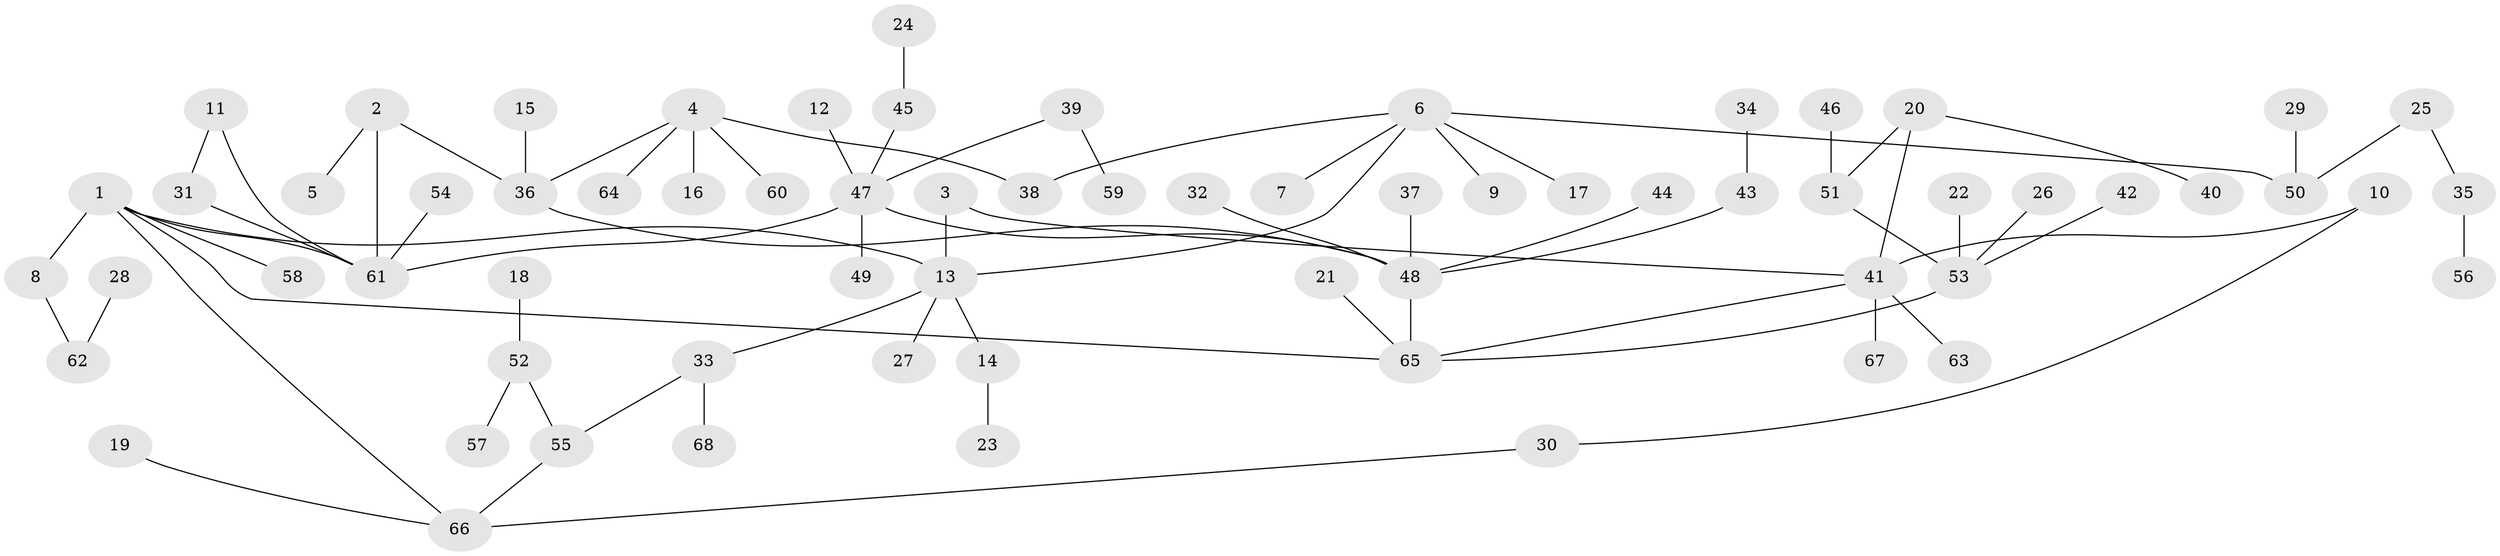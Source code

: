// original degree distribution, {3: 0.16296296296296298, 5: 0.02962962962962963, 6: 0.022222222222222223, 7: 0.022222222222222223, 4: 0.06666666666666667, 2: 0.21481481481481482, 1: 0.48148148148148145}
// Generated by graph-tools (version 1.1) at 2025/25/03/09/25 03:25:29]
// undirected, 68 vertices, 75 edges
graph export_dot {
graph [start="1"]
  node [color=gray90,style=filled];
  1;
  2;
  3;
  4;
  5;
  6;
  7;
  8;
  9;
  10;
  11;
  12;
  13;
  14;
  15;
  16;
  17;
  18;
  19;
  20;
  21;
  22;
  23;
  24;
  25;
  26;
  27;
  28;
  29;
  30;
  31;
  32;
  33;
  34;
  35;
  36;
  37;
  38;
  39;
  40;
  41;
  42;
  43;
  44;
  45;
  46;
  47;
  48;
  49;
  50;
  51;
  52;
  53;
  54;
  55;
  56;
  57;
  58;
  59;
  60;
  61;
  62;
  63;
  64;
  65;
  66;
  67;
  68;
  1 -- 8 [weight=1.0];
  1 -- 13 [weight=1.0];
  1 -- 58 [weight=1.0];
  1 -- 61 [weight=1.0];
  1 -- 65 [weight=1.0];
  1 -- 66 [weight=1.0];
  2 -- 5 [weight=1.0];
  2 -- 36 [weight=1.0];
  2 -- 61 [weight=1.0];
  3 -- 13 [weight=1.0];
  3 -- 41 [weight=1.0];
  4 -- 16 [weight=1.0];
  4 -- 36 [weight=1.0];
  4 -- 38 [weight=1.0];
  4 -- 60 [weight=1.0];
  4 -- 64 [weight=1.0];
  6 -- 7 [weight=1.0];
  6 -- 9 [weight=1.0];
  6 -- 13 [weight=1.0];
  6 -- 17 [weight=1.0];
  6 -- 38 [weight=1.0];
  6 -- 50 [weight=1.0];
  8 -- 62 [weight=1.0];
  10 -- 30 [weight=1.0];
  10 -- 41 [weight=1.0];
  11 -- 31 [weight=1.0];
  11 -- 61 [weight=1.0];
  12 -- 47 [weight=1.0];
  13 -- 14 [weight=1.0];
  13 -- 27 [weight=1.0];
  13 -- 33 [weight=1.0];
  14 -- 23 [weight=1.0];
  15 -- 36 [weight=1.0];
  18 -- 52 [weight=1.0];
  19 -- 66 [weight=1.0];
  20 -- 40 [weight=1.0];
  20 -- 41 [weight=1.0];
  20 -- 51 [weight=1.0];
  21 -- 65 [weight=1.0];
  22 -- 53 [weight=1.0];
  24 -- 45 [weight=1.0];
  25 -- 35 [weight=1.0];
  25 -- 50 [weight=1.0];
  26 -- 53 [weight=1.0];
  28 -- 62 [weight=1.0];
  29 -- 50 [weight=1.0];
  30 -- 66 [weight=1.0];
  31 -- 61 [weight=1.0];
  32 -- 48 [weight=1.0];
  33 -- 55 [weight=1.0];
  33 -- 68 [weight=1.0];
  34 -- 43 [weight=1.0];
  35 -- 56 [weight=1.0];
  36 -- 48 [weight=1.0];
  37 -- 48 [weight=1.0];
  39 -- 47 [weight=1.0];
  39 -- 59 [weight=1.0];
  41 -- 63 [weight=1.0];
  41 -- 65 [weight=1.0];
  41 -- 67 [weight=1.0];
  42 -- 53 [weight=1.0];
  43 -- 48 [weight=1.0];
  44 -- 48 [weight=1.0];
  45 -- 47 [weight=1.0];
  46 -- 51 [weight=1.0];
  47 -- 48 [weight=1.0];
  47 -- 49 [weight=1.0];
  47 -- 61 [weight=1.0];
  48 -- 65 [weight=1.0];
  51 -- 53 [weight=1.0];
  52 -- 55 [weight=1.0];
  52 -- 57 [weight=1.0];
  53 -- 65 [weight=1.0];
  54 -- 61 [weight=1.0];
  55 -- 66 [weight=1.0];
}
